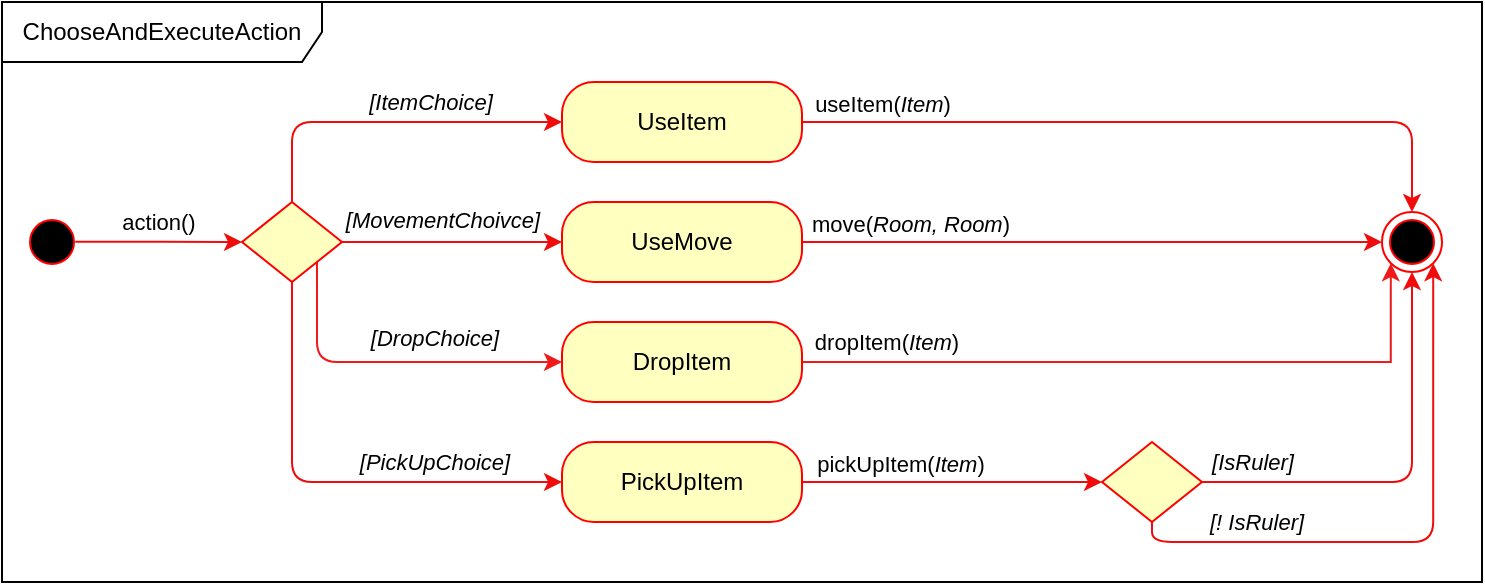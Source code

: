 <mxfile version="24.0.4" type="device">
  <diagram name="1 oldal" id="OLUDZ94DIq2NRcqA28R9">
    <mxGraphModel dx="1434" dy="854" grid="1" gridSize="10" guides="1" tooltips="1" connect="1" arrows="1" fold="1" page="1" pageScale="1" pageWidth="827" pageHeight="1169" math="0" shadow="0">
      <root>
        <mxCell id="0" />
        <mxCell id="1" parent="0" />
        <mxCell id="2T9p_9Que8aAD-exLZS4-1" value="" style="ellipse;html=1;shape=endState;fillColor=#000000;strokeColor=#ff0000;" parent="1" vertex="1">
          <mxGeometry x="800" y="375" width="30" height="30" as="geometry" />
        </mxCell>
        <mxCell id="2T9p_9Que8aAD-exLZS4-14" style="edgeStyle=orthogonalEdgeStyle;rounded=0;orthogonalLoop=1;jettySize=auto;html=1;entryX=0;entryY=0.5;entryDx=0;entryDy=0;strokeColor=#F00C0C;exitX=0.887;exitY=0.496;exitDx=0;exitDy=0;exitPerimeter=0;" parent="1" source="2T9p_9Que8aAD-exLZS4-2" target="2T9p_9Que8aAD-exLZS4-6" edge="1">
          <mxGeometry relative="1" as="geometry" />
        </mxCell>
        <mxCell id="2T9p_9Que8aAD-exLZS4-24" value="action()" style="edgeLabel;html=1;align=center;verticalAlign=middle;resizable=0;points=[];" parent="2T9p_9Que8aAD-exLZS4-14" vertex="1" connectable="0">
          <mxGeometry x="-0.068" y="1" relative="1" as="geometry">
            <mxPoint x="2" y="-9" as="offset" />
          </mxGeometry>
        </mxCell>
        <mxCell id="2T9p_9Que8aAD-exLZS4-2" value="" style="ellipse;html=1;shape=startState;fillColor=#000000;strokeColor=#ff0000;" parent="1" vertex="1">
          <mxGeometry x="120" y="375" width="30" height="30" as="geometry" />
        </mxCell>
        <mxCell id="2T9p_9Que8aAD-exLZS4-19" style="edgeStyle=orthogonalEdgeStyle;rounded=1;orthogonalLoop=1;jettySize=auto;html=1;exitX=1;exitY=0.5;exitDx=0;exitDy=0;entryX=0.5;entryY=0;entryDx=0;entryDy=0;strokeColor=#F00C0C;curved=0;" parent="1" source="2T9p_9Que8aAD-exLZS4-4" target="2T9p_9Que8aAD-exLZS4-1" edge="1">
          <mxGeometry relative="1" as="geometry" />
        </mxCell>
        <mxCell id="2T9p_9Que8aAD-exLZS4-35" value="useItem(&lt;i&gt;Item&lt;/i&gt;)" style="edgeLabel;html=1;align=center;verticalAlign=middle;resizable=0;points=[];" parent="2T9p_9Que8aAD-exLZS4-19" vertex="1" connectable="0">
          <mxGeometry x="-0.865" y="2" relative="1" as="geometry">
            <mxPoint x="16" y="-7" as="offset" />
          </mxGeometry>
        </mxCell>
        <mxCell id="2T9p_9Que8aAD-exLZS4-4" value="UseItem" style="rounded=1;whiteSpace=wrap;html=1;arcSize=40;fontColor=#000000;fillColor=#ffffc0;strokeColor=#ff0000;" parent="1" vertex="1">
          <mxGeometry x="390" y="310" width="120" height="40" as="geometry" />
        </mxCell>
        <mxCell id="2T9p_9Que8aAD-exLZS4-15" style="edgeStyle=orthogonalEdgeStyle;rounded=1;orthogonalLoop=1;jettySize=auto;html=1;exitX=0.5;exitY=0;exitDx=0;exitDy=0;entryX=0;entryY=0.5;entryDx=0;entryDy=0;strokeColor=#F00C0C;curved=0;" parent="1" source="2T9p_9Que8aAD-exLZS4-6" target="2T9p_9Que8aAD-exLZS4-4" edge="1">
          <mxGeometry relative="1" as="geometry" />
        </mxCell>
        <mxCell id="2T9p_9Que8aAD-exLZS4-25" value="&lt;i&gt;[ItemChoice]&lt;/i&gt;" style="edgeLabel;html=1;align=center;verticalAlign=middle;resizable=0;points=[];" parent="2T9p_9Que8aAD-exLZS4-15" vertex="1" connectable="0">
          <mxGeometry x="0.239" y="1" relative="1" as="geometry">
            <mxPoint y="-9" as="offset" />
          </mxGeometry>
        </mxCell>
        <mxCell id="2T9p_9Que8aAD-exLZS4-16" style="edgeStyle=orthogonalEdgeStyle;rounded=0;orthogonalLoop=1;jettySize=auto;html=1;exitX=1;exitY=0.5;exitDx=0;exitDy=0;entryX=0;entryY=0.5;entryDx=0;entryDy=0;strokeColor=#F00C0C;" parent="1" source="2T9p_9Que8aAD-exLZS4-6" target="2T9p_9Que8aAD-exLZS4-11" edge="1">
          <mxGeometry relative="1" as="geometry" />
        </mxCell>
        <mxCell id="2T9p_9Que8aAD-exLZS4-26" value="&lt;i&gt;[MovementChoivce]&lt;/i&gt;" style="edgeLabel;html=1;align=center;verticalAlign=middle;resizable=0;points=[];" parent="2T9p_9Que8aAD-exLZS4-16" vertex="1" connectable="0">
          <mxGeometry x="-0.221" y="2" relative="1" as="geometry">
            <mxPoint x="7" y="-9" as="offset" />
          </mxGeometry>
        </mxCell>
        <mxCell id="2T9p_9Que8aAD-exLZS4-17" style="edgeStyle=orthogonalEdgeStyle;rounded=1;orthogonalLoop=1;jettySize=auto;html=1;exitX=0.5;exitY=1;exitDx=0;exitDy=0;entryX=0;entryY=0.5;entryDx=0;entryDy=0;strokeColor=#F00C0C;curved=0;" parent="1" source="2T9p_9Que8aAD-exLZS4-6" target="2T9p_9Que8aAD-exLZS4-12" edge="1">
          <mxGeometry relative="1" as="geometry" />
        </mxCell>
        <mxCell id="2T9p_9Que8aAD-exLZS4-28" value="&lt;i&gt;[PickUpChoice]&lt;/i&gt;" style="edgeLabel;html=1;align=center;verticalAlign=middle;resizable=0;points=[];" parent="2T9p_9Que8aAD-exLZS4-17" vertex="1" connectable="0">
          <mxGeometry x="-0.015" y="1" relative="1" as="geometry">
            <mxPoint x="55" y="-9" as="offset" />
          </mxGeometry>
        </mxCell>
        <mxCell id="2T9p_9Que8aAD-exLZS4-30" style="edgeStyle=orthogonalEdgeStyle;rounded=1;orthogonalLoop=1;jettySize=auto;html=1;exitX=1;exitY=1;exitDx=0;exitDy=0;entryX=0;entryY=0.5;entryDx=0;entryDy=0;strokeColor=#F01A1A;curved=0;" parent="1" source="2T9p_9Que8aAD-exLZS4-6" target="2T9p_9Que8aAD-exLZS4-29" edge="1">
          <mxGeometry relative="1" as="geometry">
            <Array as="points">
              <mxPoint x="267" y="450" />
            </Array>
          </mxGeometry>
        </mxCell>
        <mxCell id="2T9p_9Que8aAD-exLZS4-32" value="&lt;i&gt;[DropChoice]&lt;/i&gt;" style="edgeLabel;html=1;align=center;verticalAlign=middle;resizable=0;points=[];" parent="2T9p_9Que8aAD-exLZS4-30" vertex="1" connectable="0">
          <mxGeometry x="0.046" y="1" relative="1" as="geometry">
            <mxPoint x="18" y="-11" as="offset" />
          </mxGeometry>
        </mxCell>
        <mxCell id="2T9p_9Que8aAD-exLZS4-6" value="" style="rhombus;whiteSpace=wrap;html=1;fontColor=#000000;fillColor=#ffffc0;strokeColor=#ff0000;" parent="1" vertex="1">
          <mxGeometry x="230" y="370" width="50" height="40" as="geometry" />
        </mxCell>
        <mxCell id="2T9p_9Que8aAD-exLZS4-18" style="edgeStyle=orthogonalEdgeStyle;rounded=0;orthogonalLoop=1;jettySize=auto;html=1;exitX=1;exitY=0.5;exitDx=0;exitDy=0;entryX=0;entryY=0.5;entryDx=0;entryDy=0;strokeColor=#F00C0C;" parent="1" source="2T9p_9Que8aAD-exLZS4-11" target="2T9p_9Que8aAD-exLZS4-1" edge="1">
          <mxGeometry relative="1" as="geometry" />
        </mxCell>
        <mxCell id="2T9p_9Que8aAD-exLZS4-34" value="move(&lt;i&gt;Room, Room&lt;/i&gt;)" style="edgeLabel;html=1;align=center;verticalAlign=middle;resizable=0;points=[];" parent="2T9p_9Que8aAD-exLZS4-18" vertex="1" connectable="0">
          <mxGeometry x="-0.841" y="2" relative="1" as="geometry">
            <mxPoint x="31" y="-7" as="offset" />
          </mxGeometry>
        </mxCell>
        <mxCell id="2T9p_9Que8aAD-exLZS4-11" value="UseMove" style="rounded=1;whiteSpace=wrap;html=1;arcSize=40;fontColor=#000000;fillColor=#ffffc0;strokeColor=#ff0000;" parent="1" vertex="1">
          <mxGeometry x="390" y="370" width="120" height="40" as="geometry" />
        </mxCell>
        <mxCell id="2T9p_9Que8aAD-exLZS4-20" style="edgeStyle=orthogonalEdgeStyle;rounded=0;orthogonalLoop=1;jettySize=auto;html=1;exitX=1;exitY=0.5;exitDx=0;exitDy=0;entryX=0;entryY=0.5;entryDx=0;entryDy=0;strokeColor=#F00C0C;" parent="1" source="2T9p_9Que8aAD-exLZS4-12" target="2T9p_9Que8aAD-exLZS4-13" edge="1">
          <mxGeometry relative="1" as="geometry" />
        </mxCell>
        <mxCell id="2T9p_9Que8aAD-exLZS4-36" value="pickUpItem(&lt;i&gt;Item&lt;/i&gt;)" style="edgeLabel;html=1;align=center;verticalAlign=middle;resizable=0;points=[];" parent="2T9p_9Que8aAD-exLZS4-20" vertex="1" connectable="0">
          <mxGeometry x="-0.728" y="2" relative="1" as="geometry">
            <mxPoint x="28" y="-7" as="offset" />
          </mxGeometry>
        </mxCell>
        <mxCell id="2T9p_9Que8aAD-exLZS4-12" value="PickUpItem" style="rounded=1;whiteSpace=wrap;html=1;arcSize=40;fontColor=#000000;fillColor=#ffffc0;strokeColor=#ff0000;" parent="1" vertex="1">
          <mxGeometry x="390" y="490" width="120" height="40" as="geometry" />
        </mxCell>
        <mxCell id="2T9p_9Que8aAD-exLZS4-21" style="edgeStyle=orthogonalEdgeStyle;rounded=1;orthogonalLoop=1;jettySize=auto;html=1;exitX=1;exitY=0.5;exitDx=0;exitDy=0;entryX=0.5;entryY=1;entryDx=0;entryDy=0;strokeColor=#F00C0C;curved=0;" parent="1" source="2T9p_9Que8aAD-exLZS4-13" target="2T9p_9Que8aAD-exLZS4-1" edge="1">
          <mxGeometry relative="1" as="geometry" />
        </mxCell>
        <mxCell id="2T9p_9Que8aAD-exLZS4-37" value="&lt;i&gt;[IsRuler]&lt;/i&gt;" style="edgeLabel;html=1;align=center;verticalAlign=middle;resizable=0;points=[];" parent="2T9p_9Que8aAD-exLZS4-21" vertex="1" connectable="0">
          <mxGeometry x="-0.672" y="1" relative="1" as="geometry">
            <mxPoint x="-10" y="-9" as="offset" />
          </mxGeometry>
        </mxCell>
        <mxCell id="2T9p_9Que8aAD-exLZS4-22" style="edgeStyle=orthogonalEdgeStyle;rounded=1;orthogonalLoop=1;jettySize=auto;html=1;exitX=0.5;exitY=1;exitDx=0;exitDy=0;entryX=1;entryY=1;entryDx=0;entryDy=0;strokeColor=#F00C0C;curved=0;" parent="1" source="2T9p_9Que8aAD-exLZS4-13" target="2T9p_9Que8aAD-exLZS4-1" edge="1">
          <mxGeometry relative="1" as="geometry">
            <Array as="points">
              <mxPoint x="685" y="540" />
              <mxPoint x="826" y="540" />
            </Array>
          </mxGeometry>
        </mxCell>
        <mxCell id="2T9p_9Que8aAD-exLZS4-38" value="&lt;i&gt;[! IsRuler]&lt;/i&gt;" style="edgeLabel;html=1;align=center;verticalAlign=middle;resizable=0;points=[];" parent="2T9p_9Que8aAD-exLZS4-22" vertex="1" connectable="0">
          <mxGeometry x="-0.696" y="-1" relative="1" as="geometry">
            <mxPoint x="18" y="-11" as="offset" />
          </mxGeometry>
        </mxCell>
        <mxCell id="2T9p_9Que8aAD-exLZS4-13" value="" style="rhombus;whiteSpace=wrap;html=1;fontColor=#000000;fillColor=#ffffc0;strokeColor=#ff0000;" parent="1" vertex="1">
          <mxGeometry x="660" y="490" width="50" height="40" as="geometry" />
        </mxCell>
        <mxCell id="2T9p_9Que8aAD-exLZS4-23" value="ChooseAndExecuteAction" style="shape=umlFrame;whiteSpace=wrap;html=1;pointerEvents=0;width=160;height=30;" parent="1" vertex="1">
          <mxGeometry x="110" y="270" width="740" height="290" as="geometry" />
        </mxCell>
        <mxCell id="2T9p_9Que8aAD-exLZS4-31" style="edgeStyle=orthogonalEdgeStyle;rounded=0;orthogonalLoop=1;jettySize=auto;html=1;exitX=1;exitY=0.5;exitDx=0;exitDy=0;entryX=0;entryY=1;entryDx=0;entryDy=0;strokeColor=#F01A1A;" parent="1" source="2T9p_9Que8aAD-exLZS4-29" target="2T9p_9Que8aAD-exLZS4-1" edge="1">
          <mxGeometry relative="1" as="geometry" />
        </mxCell>
        <mxCell id="2T9p_9Que8aAD-exLZS4-33" value="dropItem(&lt;i&gt;Item&lt;/i&gt;)" style="edgeLabel;html=1;align=center;verticalAlign=middle;resizable=0;points=[];" parent="2T9p_9Que8aAD-exLZS4-31" vertex="1" connectable="0">
          <mxGeometry x="-0.859" y="-1" relative="1" as="geometry">
            <mxPoint x="18" y="-11" as="offset" />
          </mxGeometry>
        </mxCell>
        <mxCell id="2T9p_9Que8aAD-exLZS4-29" value="DropItem" style="rounded=1;whiteSpace=wrap;html=1;arcSize=40;fontColor=#000000;fillColor=#ffffc0;strokeColor=#ff0000;" parent="1" vertex="1">
          <mxGeometry x="390" y="430" width="120" height="40" as="geometry" />
        </mxCell>
      </root>
    </mxGraphModel>
  </diagram>
</mxfile>

